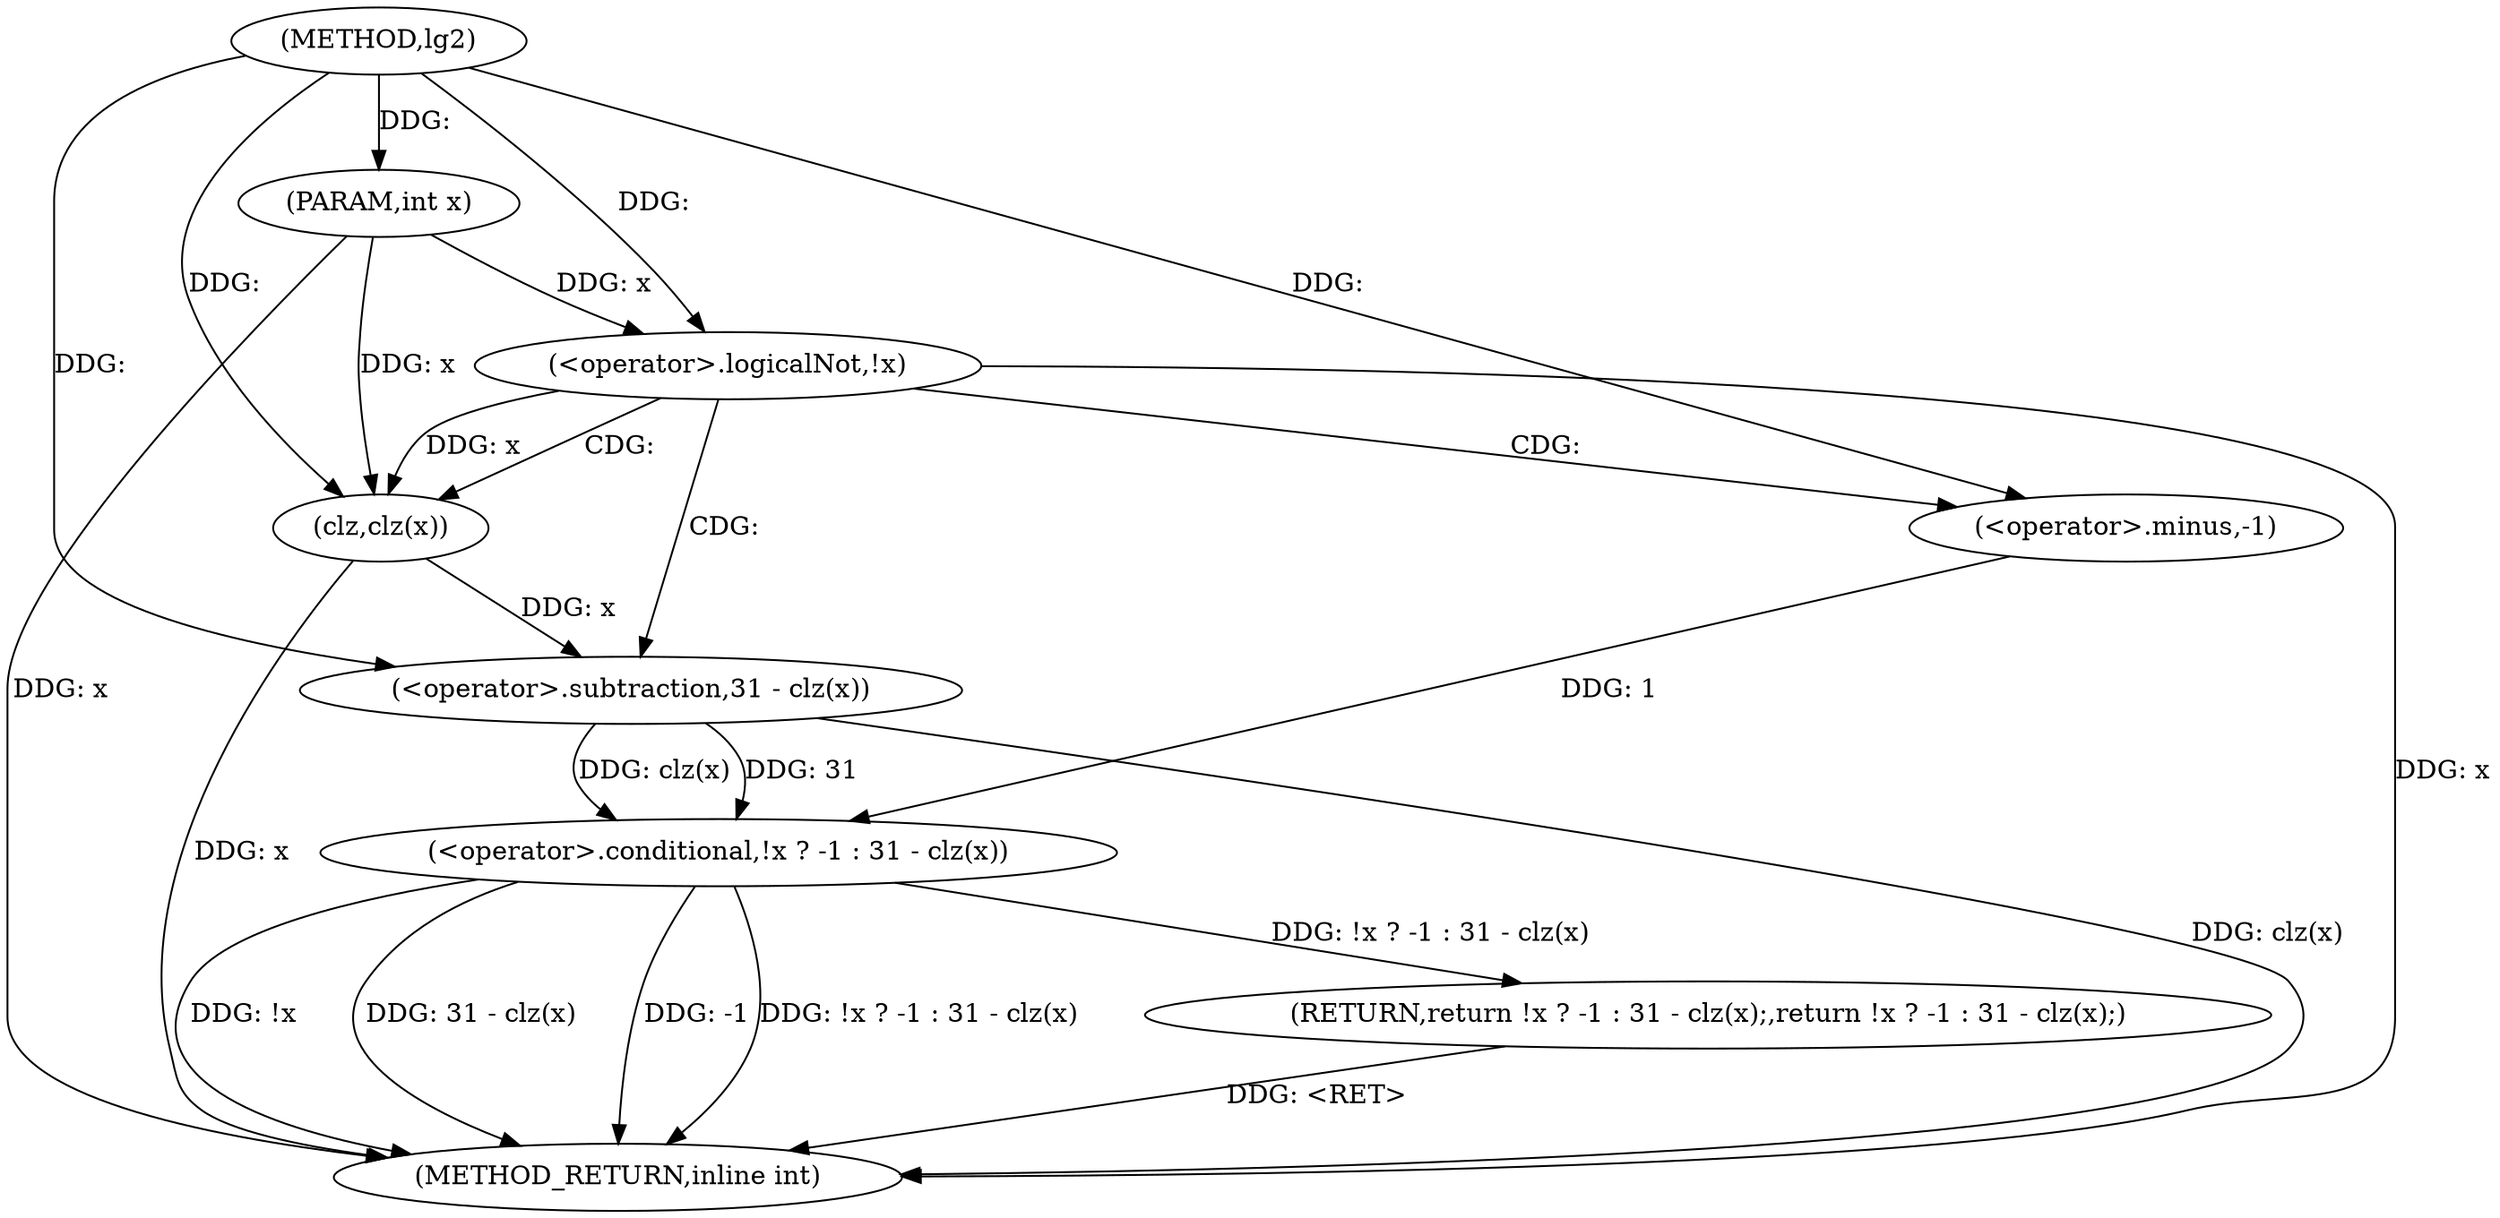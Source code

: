 digraph "lg2" {  
"1001831" [label = "(METHOD,lg2)" ]
"1001844" [label = "(METHOD_RETURN,inline int)" ]
"1001832" [label = "(PARAM,int x)" ]
"1001834" [label = "(RETURN,return !x ? -1 : 31 - clz(x);,return !x ? -1 : 31 - clz(x);)" ]
"1001835" [label = "(<operator>.conditional,!x ? -1 : 31 - clz(x))" ]
"1001836" [label = "(<operator>.logicalNot,!x)" ]
"1001838" [label = "(<operator>.minus,-1)" ]
"1001840" [label = "(<operator>.subtraction,31 - clz(x))" ]
"1001842" [label = "(clz,clz(x))" ]
  "1001834" -> "1001844"  [ label = "DDG: <RET>"] 
  "1001832" -> "1001844"  [ label = "DDG: x"] 
  "1001836" -> "1001844"  [ label = "DDG: x"] 
  "1001835" -> "1001844"  [ label = "DDG: !x"] 
  "1001842" -> "1001844"  [ label = "DDG: x"] 
  "1001840" -> "1001844"  [ label = "DDG: clz(x)"] 
  "1001835" -> "1001844"  [ label = "DDG: 31 - clz(x)"] 
  "1001835" -> "1001844"  [ label = "DDG: -1"] 
  "1001835" -> "1001844"  [ label = "DDG: !x ? -1 : 31 - clz(x)"] 
  "1001831" -> "1001832"  [ label = "DDG: "] 
  "1001835" -> "1001834"  [ label = "DDG: !x ? -1 : 31 - clz(x)"] 
  "1001838" -> "1001835"  [ label = "DDG: 1"] 
  "1001840" -> "1001835"  [ label = "DDG: 31"] 
  "1001840" -> "1001835"  [ label = "DDG: clz(x)"] 
  "1001832" -> "1001836"  [ label = "DDG: x"] 
  "1001831" -> "1001836"  [ label = "DDG: "] 
  "1001831" -> "1001838"  [ label = "DDG: "] 
  "1001831" -> "1001840"  [ label = "DDG: "] 
  "1001842" -> "1001840"  [ label = "DDG: x"] 
  "1001836" -> "1001842"  [ label = "DDG: x"] 
  "1001832" -> "1001842"  [ label = "DDG: x"] 
  "1001831" -> "1001842"  [ label = "DDG: "] 
  "1001836" -> "1001842"  [ label = "CDG: "] 
  "1001836" -> "1001838"  [ label = "CDG: "] 
  "1001836" -> "1001840"  [ label = "CDG: "] 
}
